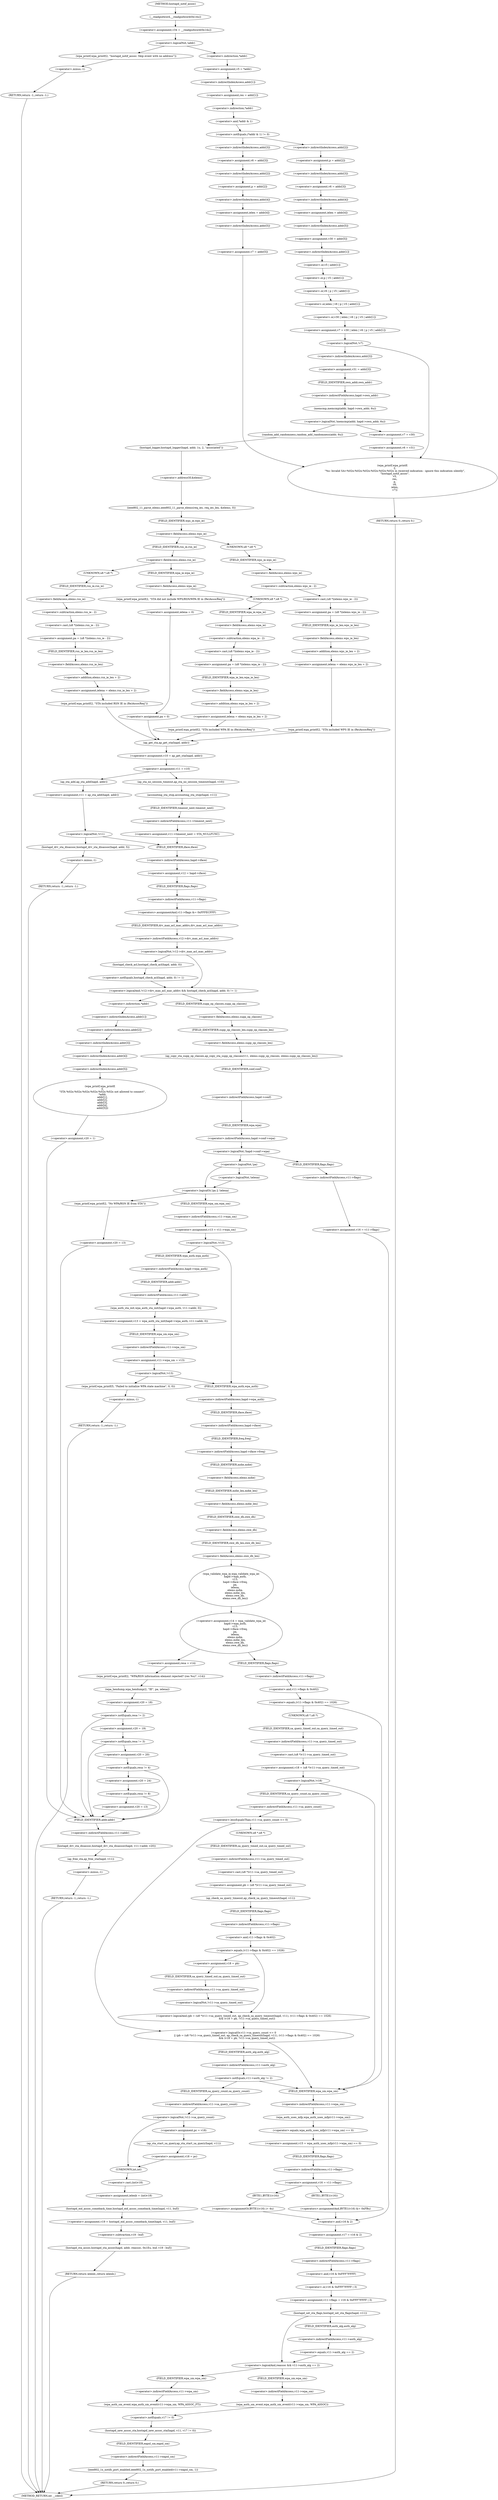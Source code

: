 digraph hostapd_notif_assoc {  
"1000164" [label = "(<operator>.assignment,v34 = __readgsdword(0x14u))" ]
"1000166" [label = "(__readgsdword,__readgsdword(0x14u))" ]
"1000169" [label = "(<operator>.logicalNot,!addr)" ]
"1000172" [label = "(wpa_printf,wpa_printf(2, \"hostapd_notif_assoc: Skip event with no address\"))" ]
"1000175" [label = "(RETURN,return -1;,return -1;)" ]
"1000176" [label = "(<operator>.minus,-1)" ]
"1000178" [label = "(<operator>.assignment,v5 = *addr)" ]
"1000180" [label = "(<operator>.indirection,*addr)" ]
"1000182" [label = "(<operator>.assignment,res = addr[1])" ]
"1000184" [label = "(<operator>.indirectIndexAccess,addr[1])" ]
"1000188" [label = "(<operator>.notEquals,(*addr & 1) != 0)" ]
"1000189" [label = "(<operator>.and,*addr & 1)" ]
"1000190" [label = "(<operator>.indirection,*addr)" ]
"1000195" [label = "(<operator>.assignment,v6 = addr[3])" ]
"1000197" [label = "(<operator>.indirectIndexAccess,addr[3])" ]
"1000200" [label = "(<operator>.assignment,p = addr[2])" ]
"1000202" [label = "(<operator>.indirectIndexAccess,addr[2])" ]
"1000205" [label = "(<operator>.assignment,ielen = addr[4])" ]
"1000207" [label = "(<operator>.indirectIndexAccess,addr[4])" ]
"1000210" [label = "(<operator>.assignment,v7 = addr[5])" ]
"1000212" [label = "(<operator>.indirectIndexAccess,addr[5])" ]
"1000216" [label = "(<operator>.assignment,p = addr[2])" ]
"1000218" [label = "(<operator>.indirectIndexAccess,addr[2])" ]
"1000221" [label = "(<operator>.assignment,v6 = addr[3])" ]
"1000223" [label = "(<operator>.indirectIndexAccess,addr[3])" ]
"1000226" [label = "(<operator>.assignment,ielen = addr[4])" ]
"1000228" [label = "(<operator>.indirectIndexAccess,addr[4])" ]
"1000231" [label = "(<operator>.assignment,v30 = addr[5])" ]
"1000233" [label = "(<operator>.indirectIndexAccess,addr[5])" ]
"1000236" [label = "(<operator>.assignment,v7 = v30 | ielen | v6 | p | v5 | addr[1])" ]
"1000238" [label = "(<operator>.or,v30 | ielen | v6 | p | v5 | addr[1])" ]
"1000240" [label = "(<operator>.or,ielen | v6 | p | v5 | addr[1])" ]
"1000242" [label = "(<operator>.or,v6 | p | v5 | addr[1])" ]
"1000244" [label = "(<operator>.or,p | v5 | addr[1])" ]
"1000246" [label = "(<operator>.or,v5 | addr[1])" ]
"1000248" [label = "(<operator>.indirectIndexAccess,addr[1])" ]
"1000252" [label = "(<operator>.logicalNot,!v7)" ]
"1000256" [label = "(wpa_printf,wpa_printf(\n      2,\n      \"%s: Invalid SA=%02x:%02x:%02x:%02x:%02x:%02x in received indication - ignore this indication silently\",\n      \"hostapd_notif_assoc\",\n      v5,\n      res,\n      p,\n      v6,\n      ielen,\n      v7))" ]
"1000266" [label = "(RETURN,return 0;,return 0;)" ]
"1000268" [label = "(<operator>.assignment,v31 = addr[3])" ]
"1000270" [label = "(<operator>.indirectIndexAccess,addr[3])" ]
"1000274" [label = "(<operator>.logicalNot,!memcmp(addr, hapd->own_addr, 6u))" ]
"1000275" [label = "(memcmp,memcmp(addr, hapd->own_addr, 6u))" ]
"1000277" [label = "(<operator>.indirectFieldAccess,hapd->own_addr)" ]
"1000279" [label = "(FIELD_IDENTIFIER,own_addr,own_addr)" ]
"1000282" [label = "(<operator>.assignment,v7 = v30)" ]
"1000285" [label = "(<operator>.assignment,v6 = v31)" ]
"1000289" [label = "(random_add_randomness,random_add_randomness(addr, 6u))" ]
"1000292" [label = "(hostapd_logger,hostapd_logger(hapd, addr, 1u, 2, \"associated\"))" ]
"1000298" [label = "(ieee802_11_parse_elems,ieee802_11_parse_elems(req_ies, req_ies_len, &elems, 0))" ]
"1000301" [label = "(<operator>.addressOf,&elems)" ]
"1000305" [label = "(<operator>.fieldAccess,elems.wps_ie)" ]
"1000307" [label = "(FIELD_IDENTIFIER,wps_ie,wps_ie)" ]
"1000309" [label = "(<operator>.assignment,pa = (u8 *)(elems.wps_ie - 2))" ]
"1000311" [label = "(<operator>.cast,(u8 *)(elems.wps_ie - 2))" ]
"1000312" [label = "(UNKNOWN,u8 *,u8 *)" ]
"1000313" [label = "(<operator>.subtraction,elems.wps_ie - 2)" ]
"1000314" [label = "(<operator>.fieldAccess,elems.wps_ie)" ]
"1000316" [label = "(FIELD_IDENTIFIER,wps_ie,wps_ie)" ]
"1000318" [label = "(<operator>.assignment,ielena = elems.wps_ie_len + 2)" ]
"1000320" [label = "(<operator>.addition,elems.wps_ie_len + 2)" ]
"1000321" [label = "(<operator>.fieldAccess,elems.wps_ie_len)" ]
"1000323" [label = "(FIELD_IDENTIFIER,wps_ie_len,wps_ie_len)" ]
"1000325" [label = "(wpa_printf,wpa_printf(2, \"STA included WPS IE in (Re)AssocReq\"))" ]
"1000330" [label = "(<operator>.fieldAccess,elems.rsn_ie)" ]
"1000332" [label = "(FIELD_IDENTIFIER,rsn_ie,rsn_ie)" ]
"1000334" [label = "(<operator>.assignment,pa = (u8 *)(elems.rsn_ie - 2))" ]
"1000336" [label = "(<operator>.cast,(u8 *)(elems.rsn_ie - 2))" ]
"1000337" [label = "(UNKNOWN,u8 *,u8 *)" ]
"1000338" [label = "(<operator>.subtraction,elems.rsn_ie - 2)" ]
"1000339" [label = "(<operator>.fieldAccess,elems.rsn_ie)" ]
"1000341" [label = "(FIELD_IDENTIFIER,rsn_ie,rsn_ie)" ]
"1000343" [label = "(<operator>.assignment,ielena = elems.rsn_ie_len + 2)" ]
"1000345" [label = "(<operator>.addition,elems.rsn_ie_len + 2)" ]
"1000346" [label = "(<operator>.fieldAccess,elems.rsn_ie_len)" ]
"1000348" [label = "(FIELD_IDENTIFIER,rsn_ie_len,rsn_ie_len)" ]
"1000350" [label = "(wpa_printf,wpa_printf(2, \"STA included RSN IE in (Re)AssocReq\"))" ]
"1000355" [label = "(<operator>.fieldAccess,elems.wpa_ie)" ]
"1000357" [label = "(FIELD_IDENTIFIER,wpa_ie,wpa_ie)" ]
"1000359" [label = "(<operator>.assignment,pa = (u8 *)(elems.wpa_ie - 2))" ]
"1000361" [label = "(<operator>.cast,(u8 *)(elems.wpa_ie - 2))" ]
"1000362" [label = "(UNKNOWN,u8 *,u8 *)" ]
"1000363" [label = "(<operator>.subtraction,elems.wpa_ie - 2)" ]
"1000364" [label = "(<operator>.fieldAccess,elems.wpa_ie)" ]
"1000366" [label = "(FIELD_IDENTIFIER,wpa_ie,wpa_ie)" ]
"1000368" [label = "(<operator>.assignment,ielena = elems.wpa_ie_len + 2)" ]
"1000370" [label = "(<operator>.addition,elems.wpa_ie_len + 2)" ]
"1000371" [label = "(<operator>.fieldAccess,elems.wpa_ie_len)" ]
"1000373" [label = "(FIELD_IDENTIFIER,wpa_ie_len,wpa_ie_len)" ]
"1000375" [label = "(wpa_printf,wpa_printf(2, \"STA included WPA IE in (Re)AssocReq\"))" ]
"1000380" [label = "(wpa_printf,wpa_printf(2, \"STA did not include WPS/RSN/WPA IE in (Re)AssocReq\"))" ]
"1000383" [label = "(<operator>.assignment,ielena = 0)" ]
"1000386" [label = "(<operator>.assignment,pa = 0)" ]
"1000389" [label = "(<operator>.assignment,v10 = ap_get_sta(hapd, addr))" ]
"1000391" [label = "(ap_get_sta,ap_get_sta(hapd, addr))" ]
"1000394" [label = "(<operator>.assignment,v11 = v10)" ]
"1000400" [label = "(ap_sta_no_session_timeout,ap_sta_no_session_timeout(hapd, v10))" ]
"1000403" [label = "(accounting_sta_stop,accounting_sta_stop(hapd, v11))" ]
"1000406" [label = "(<operator>.assignment,v11->timeout_next = STA_NULLFUNC)" ]
"1000407" [label = "(<operator>.indirectFieldAccess,v11->timeout_next)" ]
"1000409" [label = "(FIELD_IDENTIFIER,timeout_next,timeout_next)" ]
"1000413" [label = "(<operator>.assignment,v11 = ap_sta_add(hapd, addr))" ]
"1000415" [label = "(ap_sta_add,ap_sta_add(hapd, addr))" ]
"1000419" [label = "(<operator>.logicalNot,!v11)" ]
"1000422" [label = "(hostapd_drv_sta_disassoc,hostapd_drv_sta_disassoc(hapd, addr, 5))" ]
"1000426" [label = "(RETURN,return -1;,return -1;)" ]
"1000427" [label = "(<operator>.minus,-1)" ]
"1000429" [label = "(<operator>.assignment,v12 = hapd->iface)" ]
"1000431" [label = "(<operator>.indirectFieldAccess,hapd->iface)" ]
"1000433" [label = "(FIELD_IDENTIFIER,iface,iface)" ]
"1000434" [label = "(<operators>.assignmentAnd,v11->flags &= 0xFFFECFFF)" ]
"1000435" [label = "(<operator>.indirectFieldAccess,v11->flags)" ]
"1000437" [label = "(FIELD_IDENTIFIER,flags,flags)" ]
"1000440" [label = "(<operator>.logicalAnd,!v12->drv_max_acl_mac_addrs && hostapd_check_acl(hapd, addr, 0) != 1)" ]
"1000441" [label = "(<operator>.logicalNot,!v12->drv_max_acl_mac_addrs)" ]
"1000442" [label = "(<operator>.indirectFieldAccess,v12->drv_max_acl_mac_addrs)" ]
"1000444" [label = "(FIELD_IDENTIFIER,drv_max_acl_mac_addrs,drv_max_acl_mac_addrs)" ]
"1000445" [label = "(<operator>.notEquals,hostapd_check_acl(hapd, addr, 0) != 1)" ]
"1000446" [label = "(hostapd_check_acl,hostapd_check_acl(hapd, addr, 0))" ]
"1000452" [label = "(wpa_printf,wpa_printf(\n      3,\n      \"STA %02x:%02x:%02x:%02x:%02x:%02x not allowed to connect\",\n      *addr,\n      addr[1],\n      addr[2],\n      addr[3],\n      addr[4],\n      addr[5]))" ]
"1000455" [label = "(<operator>.indirection,*addr)" ]
"1000457" [label = "(<operator>.indirectIndexAccess,addr[1])" ]
"1000460" [label = "(<operator>.indirectIndexAccess,addr[2])" ]
"1000463" [label = "(<operator>.indirectIndexAccess,addr[3])" ]
"1000466" [label = "(<operator>.indirectIndexAccess,addr[4])" ]
"1000469" [label = "(<operator>.indirectIndexAccess,addr[5])" ]
"1000472" [label = "(<operator>.assignment,v20 = 1)" ]
"1000476" [label = "(hostapd_drv_sta_disassoc,hostapd_drv_sta_disassoc(hapd, v11->addr, v20))" ]
"1000478" [label = "(<operator>.indirectFieldAccess,v11->addr)" ]
"1000480" [label = "(FIELD_IDENTIFIER,addr,addr)" ]
"1000482" [label = "(ap_free_sta,ap_free_sta(hapd, v11))" ]
"1000485" [label = "(RETURN,return -1;,return -1;)" ]
"1000486" [label = "(<operator>.minus,-1)" ]
"1000488" [label = "(ap_copy_sta_supp_op_classes,ap_copy_sta_supp_op_classes(v11, elems.supp_op_classes, elems.supp_op_classes_len))" ]
"1000490" [label = "(<operator>.fieldAccess,elems.supp_op_classes)" ]
"1000492" [label = "(FIELD_IDENTIFIER,supp_op_classes,supp_op_classes)" ]
"1000493" [label = "(<operator>.fieldAccess,elems.supp_op_classes_len)" ]
"1000495" [label = "(FIELD_IDENTIFIER,supp_op_classes_len,supp_op_classes_len)" ]
"1000497" [label = "(<operator>.logicalNot,!hapd->conf->wpa)" ]
"1000498" [label = "(<operator>.indirectFieldAccess,hapd->conf->wpa)" ]
"1000499" [label = "(<operator>.indirectFieldAccess,hapd->conf)" ]
"1000501" [label = "(FIELD_IDENTIFIER,conf,conf)" ]
"1000502" [label = "(FIELD_IDENTIFIER,wpa,wpa)" ]
"1000504" [label = "(<operator>.assignment,v16 = v11->flags)" ]
"1000506" [label = "(<operator>.indirectFieldAccess,v11->flags)" ]
"1000508" [label = "(FIELD_IDENTIFIER,flags,flags)" ]
"1000511" [label = "(<operator>.logicalOr,!pa || !ielena)" ]
"1000512" [label = "(<operator>.logicalNot,!pa)" ]
"1000514" [label = "(<operator>.logicalNot,!ielena)" ]
"1000517" [label = "(wpa_printf,wpa_printf(2, \"No WPA/RSN IE from STA\"))" ]
"1000520" [label = "(<operator>.assignment,v20 = 13)" ]
"1000524" [label = "(<operator>.assignment,v13 = v11->wpa_sm)" ]
"1000526" [label = "(<operator>.indirectFieldAccess,v11->wpa_sm)" ]
"1000528" [label = "(FIELD_IDENTIFIER,wpa_sm,wpa_sm)" ]
"1000530" [label = "(<operator>.logicalNot,!v13)" ]
"1000533" [label = "(<operator>.assignment,v13 = wpa_auth_sta_init(hapd->wpa_auth, v11->addr, 0))" ]
"1000535" [label = "(wpa_auth_sta_init,wpa_auth_sta_init(hapd->wpa_auth, v11->addr, 0))" ]
"1000536" [label = "(<operator>.indirectFieldAccess,hapd->wpa_auth)" ]
"1000538" [label = "(FIELD_IDENTIFIER,wpa_auth,wpa_auth)" ]
"1000539" [label = "(<operator>.indirectFieldAccess,v11->addr)" ]
"1000541" [label = "(FIELD_IDENTIFIER,addr,addr)" ]
"1000543" [label = "(<operator>.assignment,v11->wpa_sm = v13)" ]
"1000544" [label = "(<operator>.indirectFieldAccess,v11->wpa_sm)" ]
"1000546" [label = "(FIELD_IDENTIFIER,wpa_sm,wpa_sm)" ]
"1000549" [label = "(<operator>.logicalNot,!v13)" ]
"1000552" [label = "(wpa_printf,wpa_printf(5, \"Failed to initialize WPA state machine\", 0, 0))" ]
"1000557" [label = "(RETURN,return -1;,return -1;)" ]
"1000558" [label = "(<operator>.minus,-1)" ]
"1000560" [label = "(<operator>.assignment,v14 = wpa_validate_wpa_ie(\n          hapd->wpa_auth,\n          v13,\n          hapd->iface->freq,\n          pa,\n          ielena,\n          elems.mdie,\n          elems.mdie_len,\n          elems.owe_dh,\n          elems.owe_dh_len))" ]
"1000562" [label = "(wpa_validate_wpa_ie,wpa_validate_wpa_ie(\n          hapd->wpa_auth,\n          v13,\n          hapd->iface->freq,\n          pa,\n          ielena,\n          elems.mdie,\n          elems.mdie_len,\n          elems.owe_dh,\n          elems.owe_dh_len))" ]
"1000563" [label = "(<operator>.indirectFieldAccess,hapd->wpa_auth)" ]
"1000565" [label = "(FIELD_IDENTIFIER,wpa_auth,wpa_auth)" ]
"1000567" [label = "(<operator>.indirectFieldAccess,hapd->iface->freq)" ]
"1000568" [label = "(<operator>.indirectFieldAccess,hapd->iface)" ]
"1000570" [label = "(FIELD_IDENTIFIER,iface,iface)" ]
"1000571" [label = "(FIELD_IDENTIFIER,freq,freq)" ]
"1000574" [label = "(<operator>.fieldAccess,elems.mdie)" ]
"1000576" [label = "(FIELD_IDENTIFIER,mdie,mdie)" ]
"1000577" [label = "(<operator>.fieldAccess,elems.mdie_len)" ]
"1000579" [label = "(FIELD_IDENTIFIER,mdie_len,mdie_len)" ]
"1000580" [label = "(<operator>.fieldAccess,elems.owe_dh)" ]
"1000582" [label = "(FIELD_IDENTIFIER,owe_dh,owe_dh)" ]
"1000583" [label = "(<operator>.fieldAccess,elems.owe_dh_len)" ]
"1000585" [label = "(FIELD_IDENTIFIER,owe_dh_len,owe_dh_len)" ]
"1000589" [label = "(<operator>.assignment,resa = v14)" ]
"1000592" [label = "(wpa_printf,wpa_printf(2, \"WPA/RSN information element rejected? (res %u)\", v14))" ]
"1000596" [label = "(wpa_hexdump,wpa_hexdump(2, \"IE\", pa, ielena))" ]
"1000601" [label = "(<operator>.assignment,v20 = 18)" ]
"1000605" [label = "(<operator>.notEquals,resa != 2)" ]
"1000609" [label = "(<operator>.assignment,v20 = 19)" ]
"1000613" [label = "(<operator>.notEquals,resa != 3)" ]
"1000617" [label = "(<operator>.assignment,v20 = 20)" ]
"1000621" [label = "(<operator>.notEquals,resa != 4)" ]
"1000625" [label = "(<operator>.assignment,v20 = 24)" ]
"1000629" [label = "(<operator>.notEquals,resa != 8)" ]
"1000632" [label = "(<operator>.assignment,v20 = 13)" ]
"1000637" [label = "(<operator>.equals,(v11->flags & 0x402) == 1026)" ]
"1000638" [label = "(<operator>.and,v11->flags & 0x402)" ]
"1000639" [label = "(<operator>.indirectFieldAccess,v11->flags)" ]
"1000641" [label = "(FIELD_IDENTIFIER,flags,flags)" ]
"1000645" [label = "(<operator>.assignment,v18 = (u8 *)v11->sa_query_timed_out)" ]
"1000647" [label = "(<operator>.cast,(u8 *)v11->sa_query_timed_out)" ]
"1000648" [label = "(UNKNOWN,u8 *,u8 *)" ]
"1000649" [label = "(<operator>.indirectFieldAccess,v11->sa_query_timed_out)" ]
"1000651" [label = "(FIELD_IDENTIFIER,sa_query_timed_out,sa_query_timed_out)" ]
"1000653" [label = "(<operator>.logicalNot,!v18)" ]
"1000657" [label = "(<operator>.logicalOr,v11->sa_query_count <= 0\n        || (pb = (u8 *)v11->sa_query_timed_out, ap_check_sa_query_timeout(hapd, v11), (v11->flags & 0x402) == 1026)\n        && (v18 = pb, !v11->sa_query_timed_out))" ]
"1000658" [label = "(<operator>.lessEqualsThan,v11->sa_query_count <= 0)" ]
"1000659" [label = "(<operator>.indirectFieldAccess,v11->sa_query_count)" ]
"1000661" [label = "(FIELD_IDENTIFIER,sa_query_count,sa_query_count)" ]
"1000663" [label = "(<operator>.logicalAnd,(pb = (u8 *)v11->sa_query_timed_out, ap_check_sa_query_timeout(hapd, v11), (v11->flags & 0x402) == 1026)\n        && (v18 = pb, !v11->sa_query_timed_out))" ]
"1000665" [label = "(<operator>.assignment,pb = (u8 *)v11->sa_query_timed_out)" ]
"1000667" [label = "(<operator>.cast,(u8 *)v11->sa_query_timed_out)" ]
"1000668" [label = "(UNKNOWN,u8 *,u8 *)" ]
"1000669" [label = "(<operator>.indirectFieldAccess,v11->sa_query_timed_out)" ]
"1000671" [label = "(FIELD_IDENTIFIER,sa_query_timed_out,sa_query_timed_out)" ]
"1000673" [label = "(ap_check_sa_query_timeout,ap_check_sa_query_timeout(hapd, v11))" ]
"1000676" [label = "(<operator>.equals,(v11->flags & 0x402) == 1026)" ]
"1000677" [label = "(<operator>.and,v11->flags & 0x402)" ]
"1000678" [label = "(<operator>.indirectFieldAccess,v11->flags)" ]
"1000680" [label = "(FIELD_IDENTIFIER,flags,flags)" ]
"1000684" [label = "(<operator>.assignment,v18 = pb)" ]
"1000687" [label = "(<operator>.logicalNot,!v11->sa_query_timed_out)" ]
"1000688" [label = "(<operator>.indirectFieldAccess,v11->sa_query_timed_out)" ]
"1000690" [label = "(FIELD_IDENTIFIER,sa_query_timed_out,sa_query_timed_out)" ]
"1000693" [label = "(<operator>.notEquals,v11->auth_alg != 2)" ]
"1000694" [label = "(<operator>.indirectFieldAccess,v11->auth_alg)" ]
"1000696" [label = "(FIELD_IDENTIFIER,auth_alg,auth_alg)" ]
"1000700" [label = "(<operator>.logicalNot,!v11->sa_query_count)" ]
"1000701" [label = "(<operator>.indirectFieldAccess,v11->sa_query_count)" ]
"1000703" [label = "(FIELD_IDENTIFIER,sa_query_count,sa_query_count)" ]
"1000705" [label = "(<operator>.assignment,pc = v18)" ]
"1000708" [label = "(ap_sta_start_sa_query,ap_sta_start_sa_query(hapd, v11))" ]
"1000711" [label = "(<operator>.assignment,v18 = pc)" ]
"1000714" [label = "(<operator>.assignment,ielenb = (int)v18)" ]
"1000716" [label = "(<operator>.cast,(int)v18)" ]
"1000717" [label = "(UNKNOWN,int,int)" ]
"1000719" [label = "(<operator>.assignment,v19 = hostapd_eid_assoc_comeback_time(hapd, v11, buf))" ]
"1000721" [label = "(hostapd_eid_assoc_comeback_time,hostapd_eid_assoc_comeback_time(hapd, v11, buf))" ]
"1000725" [label = "(hostapd_sta_assoc,hostapd_sta_assoc(hapd, addr, reassoc, 0x1Eu, buf, v19 - buf))" ]
"1000731" [label = "(<operator>.subtraction,v19 - buf)" ]
"1000734" [label = "(RETURN,return ielenb;,return ielenb;)" ]
"1000736" [label = "(<operator>.assignment,v15 = wpa_auth_uses_mfp(v11->wpa_sm) == 0)" ]
"1000738" [label = "(<operator>.equals,wpa_auth_uses_mfp(v11->wpa_sm) == 0)" ]
"1000739" [label = "(wpa_auth_uses_mfp,wpa_auth_uses_mfp(v11->wpa_sm))" ]
"1000740" [label = "(<operator>.indirectFieldAccess,v11->wpa_sm)" ]
"1000742" [label = "(FIELD_IDENTIFIER,wpa_sm,wpa_sm)" ]
"1000744" [label = "(<operator>.assignment,v16 = v11->flags)" ]
"1000746" [label = "(<operator>.indirectFieldAccess,v11->flags)" ]
"1000748" [label = "(FIELD_IDENTIFIER,flags,flags)" ]
"1000751" [label = "(<operators>.assignmentAnd,BYTE1(v16) &= 0xFBu)" ]
"1000752" [label = "(BYTE1,BYTE1(v16))" ]
"1000756" [label = "(<operators>.assignmentOr,BYTE1(v16) |= 4u)" ]
"1000757" [label = "(BYTE1,BYTE1(v16))" ]
"1000761" [label = "(<operator>.assignment,v17 = v16 & 2)" ]
"1000763" [label = "(<operator>.and,v16 & 2)" ]
"1000766" [label = "(<operator>.assignment,v11->flags = v16 & 0xFFF7FFFF | 3)" ]
"1000767" [label = "(<operator>.indirectFieldAccess,v11->flags)" ]
"1000769" [label = "(FIELD_IDENTIFIER,flags,flags)" ]
"1000770" [label = "(<operator>.or,v16 & 0xFFF7FFFF | 3)" ]
"1000771" [label = "(<operator>.and,v16 & 0xFFF7FFFF)" ]
"1000775" [label = "(hostapd_set_sta_flags,hostapd_set_sta_flags(hapd, v11))" ]
"1000779" [label = "(<operator>.logicalAnd,reassoc && v11->auth_alg == 2)" ]
"1000781" [label = "(<operator>.equals,v11->auth_alg == 2)" ]
"1000782" [label = "(<operator>.indirectFieldAccess,v11->auth_alg)" ]
"1000784" [label = "(FIELD_IDENTIFIER,auth_alg,auth_alg)" ]
"1000786" [label = "(wpa_auth_sm_event,wpa_auth_sm_event(v11->wpa_sm, WPA_ASSOC_FT))" ]
"1000787" [label = "(<operator>.indirectFieldAccess,v11->wpa_sm)" ]
"1000789" [label = "(FIELD_IDENTIFIER,wpa_sm,wpa_sm)" ]
"1000792" [label = "(wpa_auth_sm_event,wpa_auth_sm_event(v11->wpa_sm, WPA_ASSOC))" ]
"1000793" [label = "(<operator>.indirectFieldAccess,v11->wpa_sm)" ]
"1000795" [label = "(FIELD_IDENTIFIER,wpa_sm,wpa_sm)" ]
"1000797" [label = "(hostapd_new_assoc_sta,hostapd_new_assoc_sta(hapd, v11, v17 != 0))" ]
"1000800" [label = "(<operator>.notEquals,v17 != 0)" ]
"1000803" [label = "(ieee802_1x_notify_port_enabled,ieee802_1x_notify_port_enabled(v11->eapol_sm, 1))" ]
"1000804" [label = "(<operator>.indirectFieldAccess,v11->eapol_sm)" ]
"1000806" [label = "(FIELD_IDENTIFIER,eapol_sm,eapol_sm)" ]
"1000808" [label = "(RETURN,return 0;,return 0;)" ]
"1000129" [label = "(METHOD,hostapd_notif_assoc)" ]
"1000810" [label = "(METHOD_RETURN,int __cdecl)" ]
  "1000164" -> "1000169" 
  "1000166" -> "1000164" 
  "1000169" -> "1000172" 
  "1000169" -> "1000180" 
  "1000172" -> "1000176" 
  "1000175" -> "1000810" 
  "1000176" -> "1000175" 
  "1000178" -> "1000184" 
  "1000180" -> "1000178" 
  "1000182" -> "1000190" 
  "1000184" -> "1000182" 
  "1000188" -> "1000197" 
  "1000188" -> "1000218" 
  "1000189" -> "1000188" 
  "1000190" -> "1000189" 
  "1000195" -> "1000202" 
  "1000197" -> "1000195" 
  "1000200" -> "1000207" 
  "1000202" -> "1000200" 
  "1000205" -> "1000212" 
  "1000207" -> "1000205" 
  "1000210" -> "1000256" 
  "1000212" -> "1000210" 
  "1000216" -> "1000223" 
  "1000218" -> "1000216" 
  "1000221" -> "1000228" 
  "1000223" -> "1000221" 
  "1000226" -> "1000233" 
  "1000228" -> "1000226" 
  "1000231" -> "1000248" 
  "1000233" -> "1000231" 
  "1000236" -> "1000252" 
  "1000238" -> "1000236" 
  "1000240" -> "1000238" 
  "1000242" -> "1000240" 
  "1000244" -> "1000242" 
  "1000246" -> "1000244" 
  "1000248" -> "1000246" 
  "1000252" -> "1000256" 
  "1000252" -> "1000270" 
  "1000256" -> "1000266" 
  "1000266" -> "1000810" 
  "1000268" -> "1000279" 
  "1000270" -> "1000268" 
  "1000274" -> "1000282" 
  "1000274" -> "1000289" 
  "1000275" -> "1000274" 
  "1000277" -> "1000275" 
  "1000279" -> "1000277" 
  "1000282" -> "1000285" 
  "1000285" -> "1000256" 
  "1000289" -> "1000292" 
  "1000292" -> "1000301" 
  "1000298" -> "1000307" 
  "1000301" -> "1000298" 
  "1000305" -> "1000312" 
  "1000305" -> "1000332" 
  "1000307" -> "1000305" 
  "1000309" -> "1000323" 
  "1000311" -> "1000309" 
  "1000312" -> "1000316" 
  "1000313" -> "1000311" 
  "1000314" -> "1000313" 
  "1000316" -> "1000314" 
  "1000318" -> "1000325" 
  "1000320" -> "1000318" 
  "1000321" -> "1000320" 
  "1000323" -> "1000321" 
  "1000325" -> "1000391" 
  "1000330" -> "1000337" 
  "1000330" -> "1000357" 
  "1000332" -> "1000330" 
  "1000334" -> "1000348" 
  "1000336" -> "1000334" 
  "1000337" -> "1000341" 
  "1000338" -> "1000336" 
  "1000339" -> "1000338" 
  "1000341" -> "1000339" 
  "1000343" -> "1000350" 
  "1000345" -> "1000343" 
  "1000346" -> "1000345" 
  "1000348" -> "1000346" 
  "1000350" -> "1000391" 
  "1000355" -> "1000362" 
  "1000355" -> "1000380" 
  "1000357" -> "1000355" 
  "1000359" -> "1000373" 
  "1000361" -> "1000359" 
  "1000362" -> "1000366" 
  "1000363" -> "1000361" 
  "1000364" -> "1000363" 
  "1000366" -> "1000364" 
  "1000368" -> "1000375" 
  "1000370" -> "1000368" 
  "1000371" -> "1000370" 
  "1000373" -> "1000371" 
  "1000375" -> "1000391" 
  "1000380" -> "1000383" 
  "1000383" -> "1000386" 
  "1000386" -> "1000391" 
  "1000389" -> "1000394" 
  "1000391" -> "1000389" 
  "1000394" -> "1000400" 
  "1000394" -> "1000415" 
  "1000400" -> "1000403" 
  "1000403" -> "1000409" 
  "1000406" -> "1000433" 
  "1000407" -> "1000406" 
  "1000409" -> "1000407" 
  "1000413" -> "1000419" 
  "1000415" -> "1000413" 
  "1000419" -> "1000422" 
  "1000419" -> "1000433" 
  "1000422" -> "1000427" 
  "1000426" -> "1000810" 
  "1000427" -> "1000426" 
  "1000429" -> "1000437" 
  "1000431" -> "1000429" 
  "1000433" -> "1000431" 
  "1000434" -> "1000444" 
  "1000435" -> "1000434" 
  "1000437" -> "1000435" 
  "1000440" -> "1000455" 
  "1000440" -> "1000492" 
  "1000441" -> "1000440" 
  "1000441" -> "1000446" 
  "1000442" -> "1000441" 
  "1000444" -> "1000442" 
  "1000445" -> "1000440" 
  "1000446" -> "1000445" 
  "1000452" -> "1000472" 
  "1000455" -> "1000457" 
  "1000457" -> "1000460" 
  "1000460" -> "1000463" 
  "1000463" -> "1000466" 
  "1000466" -> "1000469" 
  "1000469" -> "1000452" 
  "1000472" -> "1000480" 
  "1000476" -> "1000482" 
  "1000478" -> "1000476" 
  "1000480" -> "1000478" 
  "1000482" -> "1000486" 
  "1000485" -> "1000810" 
  "1000486" -> "1000485" 
  "1000488" -> "1000501" 
  "1000490" -> "1000495" 
  "1000492" -> "1000490" 
  "1000493" -> "1000488" 
  "1000495" -> "1000493" 
  "1000497" -> "1000508" 
  "1000497" -> "1000512" 
  "1000498" -> "1000497" 
  "1000499" -> "1000502" 
  "1000501" -> "1000499" 
  "1000502" -> "1000498" 
  "1000504" -> "1000763" 
  "1000506" -> "1000504" 
  "1000508" -> "1000506" 
  "1000511" -> "1000517" 
  "1000511" -> "1000528" 
  "1000512" -> "1000511" 
  "1000512" -> "1000514" 
  "1000514" -> "1000511" 
  "1000517" -> "1000520" 
  "1000520" -> "1000480" 
  "1000524" -> "1000530" 
  "1000526" -> "1000524" 
  "1000528" -> "1000526" 
  "1000530" -> "1000538" 
  "1000530" -> "1000565" 
  "1000533" -> "1000546" 
  "1000535" -> "1000533" 
  "1000536" -> "1000541" 
  "1000538" -> "1000536" 
  "1000539" -> "1000535" 
  "1000541" -> "1000539" 
  "1000543" -> "1000549" 
  "1000544" -> "1000543" 
  "1000546" -> "1000544" 
  "1000549" -> "1000552" 
  "1000549" -> "1000565" 
  "1000552" -> "1000558" 
  "1000557" -> "1000810" 
  "1000558" -> "1000557" 
  "1000560" -> "1000589" 
  "1000560" -> "1000641" 
  "1000562" -> "1000560" 
  "1000563" -> "1000570" 
  "1000565" -> "1000563" 
  "1000567" -> "1000576" 
  "1000568" -> "1000571" 
  "1000570" -> "1000568" 
  "1000571" -> "1000567" 
  "1000574" -> "1000579" 
  "1000576" -> "1000574" 
  "1000577" -> "1000582" 
  "1000579" -> "1000577" 
  "1000580" -> "1000585" 
  "1000582" -> "1000580" 
  "1000583" -> "1000562" 
  "1000585" -> "1000583" 
  "1000589" -> "1000592" 
  "1000592" -> "1000596" 
  "1000596" -> "1000601" 
  "1000601" -> "1000605" 
  "1000605" -> "1000609" 
  "1000605" -> "1000480" 
  "1000609" -> "1000613" 
  "1000613" -> "1000617" 
  "1000613" -> "1000480" 
  "1000617" -> "1000621" 
  "1000621" -> "1000625" 
  "1000621" -> "1000480" 
  "1000625" -> "1000629" 
  "1000629" -> "1000632" 
  "1000629" -> "1000480" 
  "1000632" -> "1000480" 
  "1000637" -> "1000648" 
  "1000637" -> "1000742" 
  "1000638" -> "1000637" 
  "1000639" -> "1000638" 
  "1000641" -> "1000639" 
  "1000645" -> "1000653" 
  "1000647" -> "1000645" 
  "1000648" -> "1000651" 
  "1000649" -> "1000647" 
  "1000651" -> "1000649" 
  "1000653" -> "1000661" 
  "1000653" -> "1000742" 
  "1000657" -> "1000696" 
  "1000657" -> "1000742" 
  "1000658" -> "1000657" 
  "1000658" -> "1000668" 
  "1000659" -> "1000658" 
  "1000661" -> "1000659" 
  "1000663" -> "1000657" 
  "1000665" -> "1000673" 
  "1000667" -> "1000665" 
  "1000668" -> "1000671" 
  "1000669" -> "1000667" 
  "1000671" -> "1000669" 
  "1000673" -> "1000680" 
  "1000676" -> "1000663" 
  "1000676" -> "1000684" 
  "1000677" -> "1000676" 
  "1000678" -> "1000677" 
  "1000680" -> "1000678" 
  "1000684" -> "1000690" 
  "1000687" -> "1000663" 
  "1000688" -> "1000687" 
  "1000690" -> "1000688" 
  "1000693" -> "1000703" 
  "1000693" -> "1000742" 
  "1000694" -> "1000693" 
  "1000696" -> "1000694" 
  "1000700" -> "1000705" 
  "1000700" -> "1000717" 
  "1000701" -> "1000700" 
  "1000703" -> "1000701" 
  "1000705" -> "1000708" 
  "1000708" -> "1000711" 
  "1000711" -> "1000717" 
  "1000714" -> "1000721" 
  "1000716" -> "1000714" 
  "1000717" -> "1000716" 
  "1000719" -> "1000731" 
  "1000721" -> "1000719" 
  "1000725" -> "1000734" 
  "1000731" -> "1000725" 
  "1000734" -> "1000810" 
  "1000736" -> "1000748" 
  "1000738" -> "1000736" 
  "1000739" -> "1000738" 
  "1000740" -> "1000739" 
  "1000742" -> "1000740" 
  "1000744" -> "1000752" 
  "1000744" -> "1000757" 
  "1000746" -> "1000744" 
  "1000748" -> "1000746" 
  "1000751" -> "1000763" 
  "1000752" -> "1000751" 
  "1000756" -> "1000763" 
  "1000757" -> "1000756" 
  "1000761" -> "1000769" 
  "1000763" -> "1000761" 
  "1000766" -> "1000775" 
  "1000767" -> "1000771" 
  "1000769" -> "1000767" 
  "1000770" -> "1000766" 
  "1000771" -> "1000770" 
  "1000775" -> "1000779" 
  "1000775" -> "1000784" 
  "1000779" -> "1000789" 
  "1000779" -> "1000795" 
  "1000781" -> "1000779" 
  "1000782" -> "1000781" 
  "1000784" -> "1000782" 
  "1000786" -> "1000800" 
  "1000787" -> "1000786" 
  "1000789" -> "1000787" 
  "1000792" -> "1000800" 
  "1000793" -> "1000792" 
  "1000795" -> "1000793" 
  "1000797" -> "1000806" 
  "1000800" -> "1000797" 
  "1000803" -> "1000808" 
  "1000804" -> "1000803" 
  "1000806" -> "1000804" 
  "1000808" -> "1000810" 
  "1000129" -> "1000166" 
}

